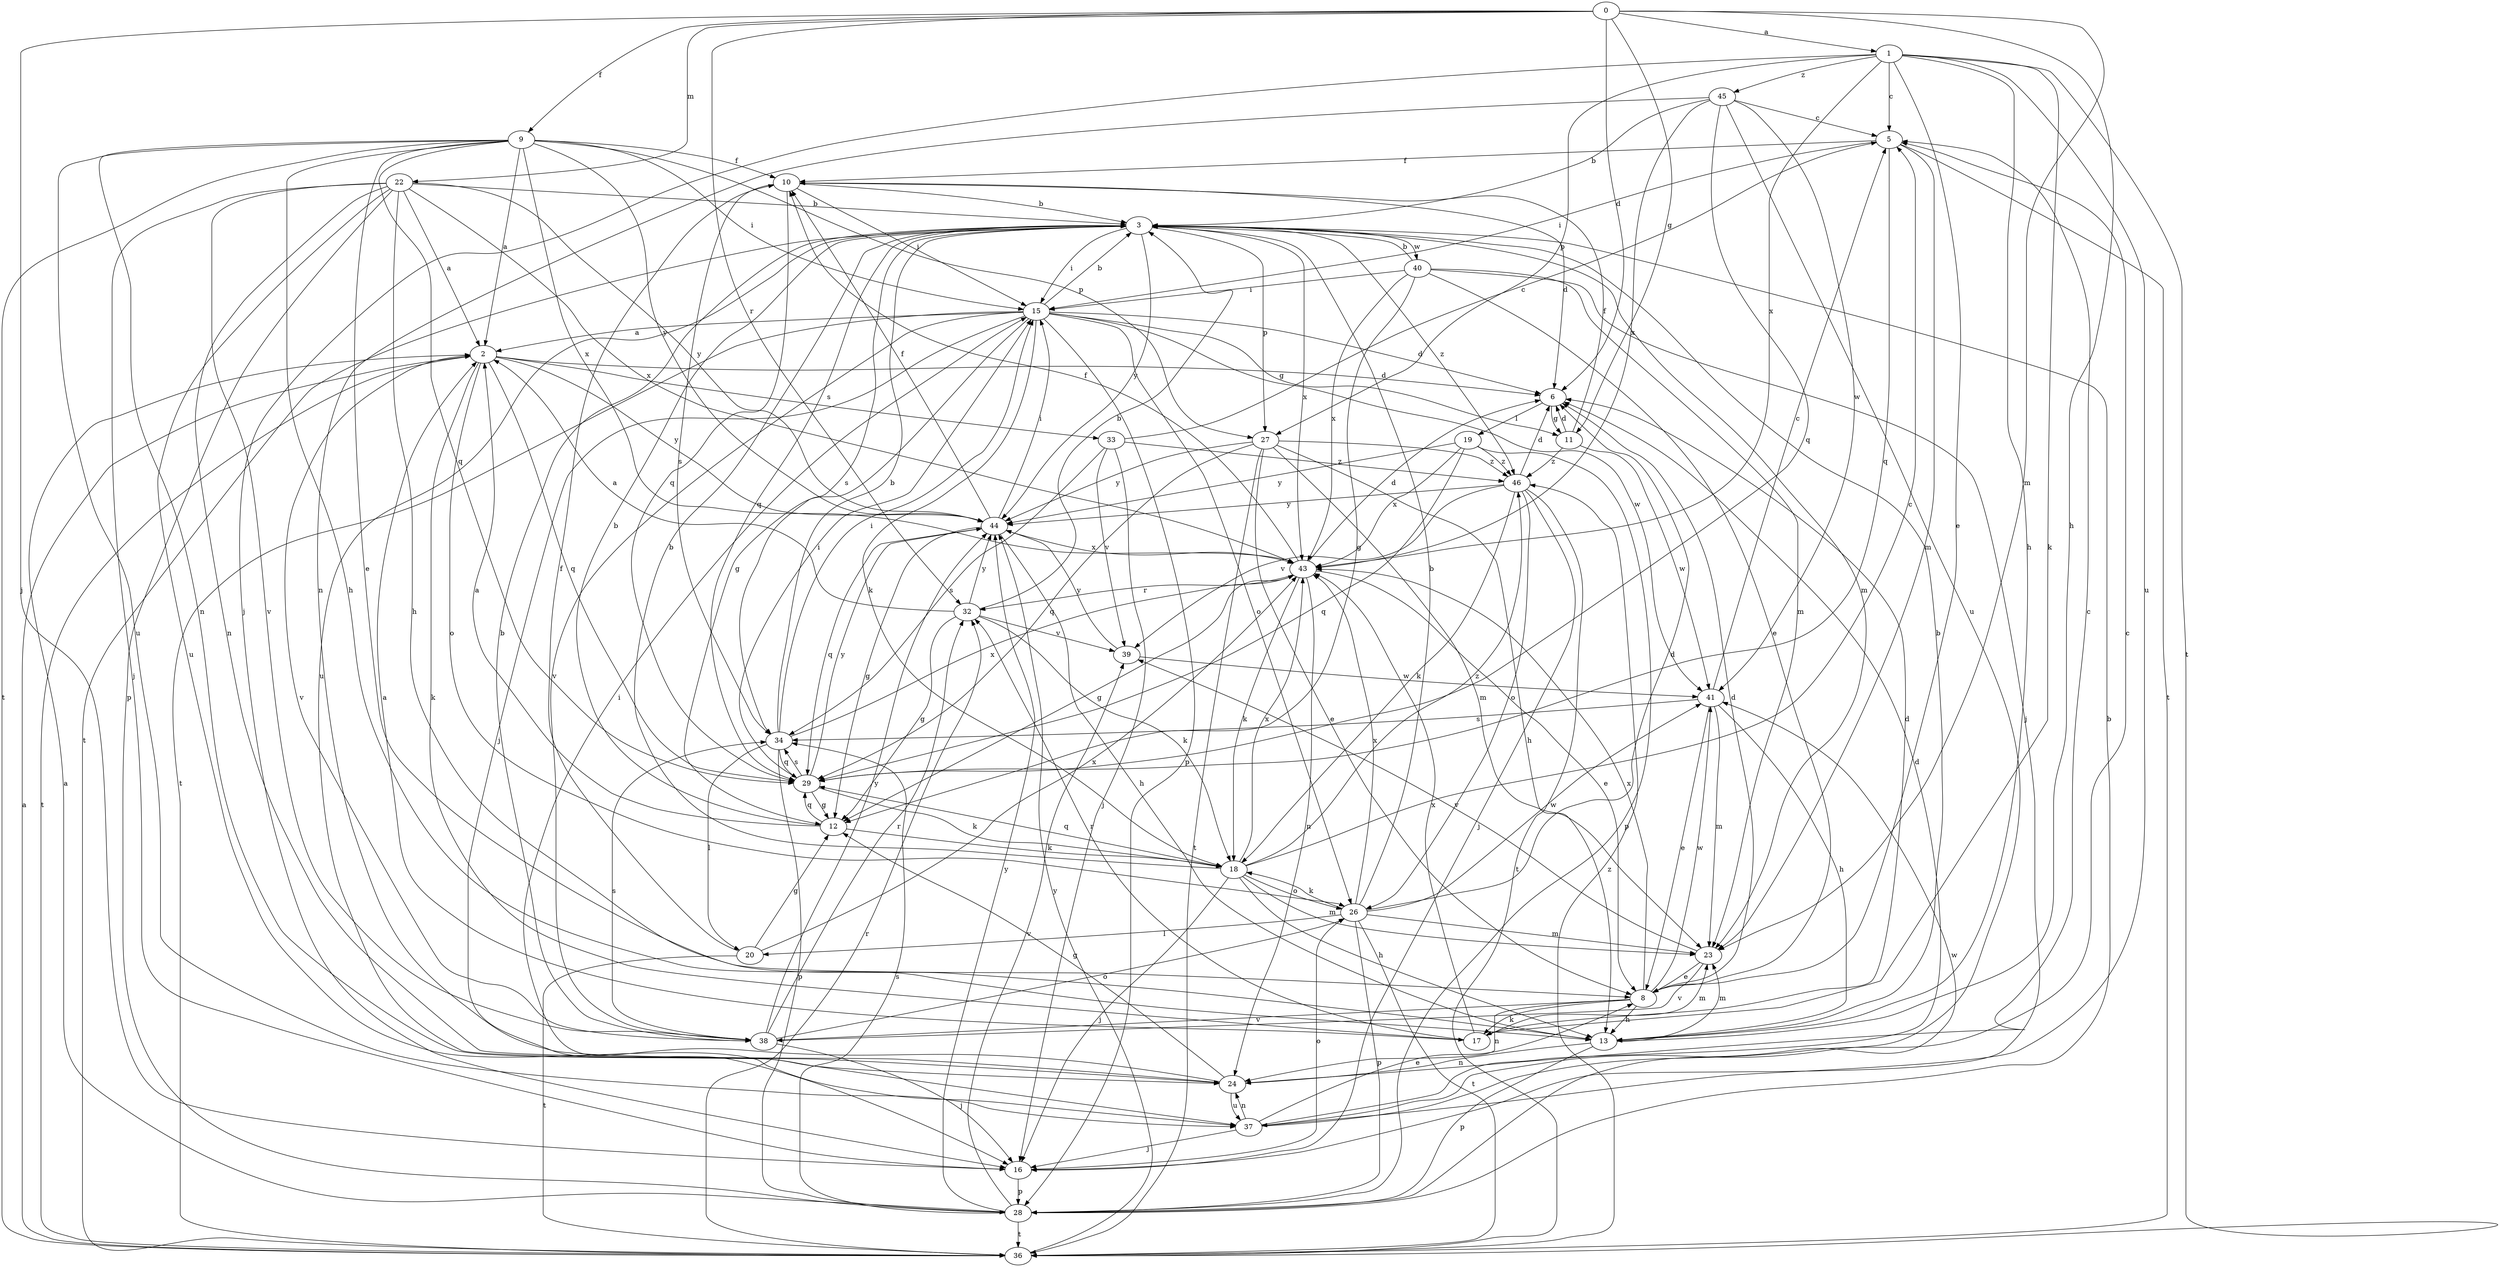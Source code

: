 strict digraph  {
0;
1;
2;
3;
5;
6;
8;
9;
10;
11;
12;
13;
15;
16;
17;
18;
19;
20;
22;
23;
24;
26;
27;
28;
29;
32;
33;
34;
36;
37;
38;
39;
40;
41;
43;
44;
45;
46;
0 -> 1  [label=a];
0 -> 6  [label=d];
0 -> 9  [label=f];
0 -> 11  [label=g];
0 -> 13  [label=h];
0 -> 16  [label=j];
0 -> 22  [label=m];
0 -> 23  [label=m];
0 -> 32  [label=r];
1 -> 5  [label=c];
1 -> 8  [label=e];
1 -> 13  [label=h];
1 -> 16  [label=j];
1 -> 17  [label=k];
1 -> 27  [label=p];
1 -> 36  [label=t];
1 -> 37  [label=u];
1 -> 43  [label=x];
1 -> 45  [label=z];
2 -> 6  [label=d];
2 -> 17  [label=k];
2 -> 26  [label=o];
2 -> 29  [label=q];
2 -> 33  [label=s];
2 -> 36  [label=t];
2 -> 38  [label=v];
2 -> 44  [label=y];
3 -> 15  [label=i];
3 -> 23  [label=m];
3 -> 27  [label=p];
3 -> 29  [label=q];
3 -> 34  [label=s];
3 -> 36  [label=t];
3 -> 37  [label=u];
3 -> 40  [label=w];
3 -> 43  [label=x];
3 -> 44  [label=y];
3 -> 46  [label=z];
5 -> 10  [label=f];
5 -> 15  [label=i];
5 -> 23  [label=m];
5 -> 29  [label=q];
5 -> 36  [label=t];
6 -> 11  [label=g];
6 -> 19  [label=l];
8 -> 6  [label=d];
8 -> 13  [label=h];
8 -> 17  [label=k];
8 -> 24  [label=n];
8 -> 38  [label=v];
8 -> 41  [label=w];
8 -> 43  [label=x];
9 -> 2  [label=a];
9 -> 8  [label=e];
9 -> 10  [label=f];
9 -> 13  [label=h];
9 -> 15  [label=i];
9 -> 24  [label=n];
9 -> 27  [label=p];
9 -> 29  [label=q];
9 -> 36  [label=t];
9 -> 37  [label=u];
9 -> 43  [label=x];
9 -> 44  [label=y];
10 -> 3  [label=b];
10 -> 6  [label=d];
10 -> 15  [label=i];
10 -> 29  [label=q];
10 -> 34  [label=s];
11 -> 6  [label=d];
11 -> 10  [label=f];
11 -> 41  [label=w];
11 -> 46  [label=z];
12 -> 2  [label=a];
12 -> 3  [label=b];
12 -> 18  [label=k];
12 -> 29  [label=q];
13 -> 3  [label=b];
13 -> 23  [label=m];
13 -> 24  [label=n];
13 -> 28  [label=p];
15 -> 2  [label=a];
15 -> 3  [label=b];
15 -> 6  [label=d];
15 -> 11  [label=g];
15 -> 12  [label=g];
15 -> 16  [label=j];
15 -> 18  [label=k];
15 -> 26  [label=o];
15 -> 28  [label=p];
15 -> 36  [label=t];
15 -> 38  [label=v];
15 -> 41  [label=w];
16 -> 26  [label=o];
16 -> 28  [label=p];
17 -> 2  [label=a];
17 -> 6  [label=d];
17 -> 23  [label=m];
17 -> 32  [label=r];
17 -> 43  [label=x];
18 -> 3  [label=b];
18 -> 5  [label=c];
18 -> 13  [label=h];
18 -> 16  [label=j];
18 -> 23  [label=m];
18 -> 26  [label=o];
18 -> 29  [label=q];
18 -> 43  [label=x];
18 -> 46  [label=z];
19 -> 28  [label=p];
19 -> 29  [label=q];
19 -> 43  [label=x];
19 -> 44  [label=y];
19 -> 46  [label=z];
20 -> 10  [label=f];
20 -> 12  [label=g];
20 -> 36  [label=t];
20 -> 43  [label=x];
22 -> 2  [label=a];
22 -> 3  [label=b];
22 -> 13  [label=h];
22 -> 16  [label=j];
22 -> 24  [label=n];
22 -> 28  [label=p];
22 -> 37  [label=u];
22 -> 38  [label=v];
22 -> 43  [label=x];
22 -> 44  [label=y];
23 -> 8  [label=e];
23 -> 38  [label=v];
23 -> 39  [label=v];
24 -> 5  [label=c];
24 -> 12  [label=g];
24 -> 15  [label=i];
24 -> 37  [label=u];
26 -> 3  [label=b];
26 -> 6  [label=d];
26 -> 18  [label=k];
26 -> 20  [label=l];
26 -> 23  [label=m];
26 -> 28  [label=p];
26 -> 36  [label=t];
26 -> 41  [label=w];
26 -> 43  [label=x];
27 -> 8  [label=e];
27 -> 13  [label=h];
27 -> 23  [label=m];
27 -> 29  [label=q];
27 -> 36  [label=t];
27 -> 44  [label=y];
27 -> 46  [label=z];
28 -> 2  [label=a];
28 -> 3  [label=b];
28 -> 34  [label=s];
28 -> 36  [label=t];
28 -> 39  [label=v];
28 -> 41  [label=w];
28 -> 44  [label=y];
29 -> 12  [label=g];
29 -> 15  [label=i];
29 -> 18  [label=k];
29 -> 34  [label=s];
29 -> 44  [label=y];
32 -> 2  [label=a];
32 -> 3  [label=b];
32 -> 12  [label=g];
32 -> 18  [label=k];
32 -> 39  [label=v];
32 -> 44  [label=y];
33 -> 5  [label=c];
33 -> 16  [label=j];
33 -> 34  [label=s];
33 -> 39  [label=v];
33 -> 46  [label=z];
34 -> 3  [label=b];
34 -> 15  [label=i];
34 -> 20  [label=l];
34 -> 28  [label=p];
34 -> 29  [label=q];
34 -> 43  [label=x];
36 -> 2  [label=a];
36 -> 32  [label=r];
36 -> 44  [label=y];
36 -> 46  [label=z];
37 -> 5  [label=c];
37 -> 6  [label=d];
37 -> 8  [label=e];
37 -> 16  [label=j];
37 -> 24  [label=n];
38 -> 3  [label=b];
38 -> 16  [label=j];
38 -> 26  [label=o];
38 -> 32  [label=r];
38 -> 34  [label=s];
38 -> 44  [label=y];
39 -> 41  [label=w];
39 -> 44  [label=y];
40 -> 3  [label=b];
40 -> 8  [label=e];
40 -> 12  [label=g];
40 -> 15  [label=i];
40 -> 16  [label=j];
40 -> 23  [label=m];
40 -> 43  [label=x];
41 -> 5  [label=c];
41 -> 8  [label=e];
41 -> 13  [label=h];
41 -> 23  [label=m];
41 -> 34  [label=s];
43 -> 6  [label=d];
43 -> 8  [label=e];
43 -> 10  [label=f];
43 -> 12  [label=g];
43 -> 18  [label=k];
43 -> 24  [label=n];
43 -> 32  [label=r];
44 -> 10  [label=f];
44 -> 12  [label=g];
44 -> 13  [label=h];
44 -> 15  [label=i];
44 -> 29  [label=q];
44 -> 43  [label=x];
45 -> 3  [label=b];
45 -> 5  [label=c];
45 -> 24  [label=n];
45 -> 29  [label=q];
45 -> 37  [label=u];
45 -> 41  [label=w];
45 -> 43  [label=x];
46 -> 6  [label=d];
46 -> 16  [label=j];
46 -> 18  [label=k];
46 -> 26  [label=o];
46 -> 36  [label=t];
46 -> 39  [label=v];
46 -> 44  [label=y];
}
